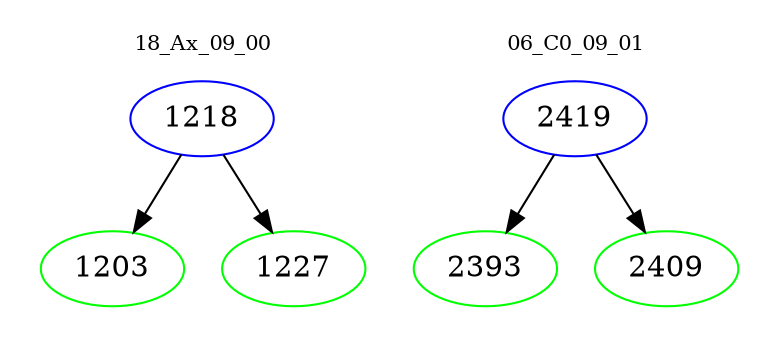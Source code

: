 digraph{
subgraph cluster_0 {
color = white
label = "18_Ax_09_00";
fontsize=10;
T0_1218 [label="1218", color="blue"]
T0_1218 -> T0_1203 [color="black"]
T0_1203 [label="1203", color="green"]
T0_1218 -> T0_1227 [color="black"]
T0_1227 [label="1227", color="green"]
}
subgraph cluster_1 {
color = white
label = "06_C0_09_01";
fontsize=10;
T1_2419 [label="2419", color="blue"]
T1_2419 -> T1_2393 [color="black"]
T1_2393 [label="2393", color="green"]
T1_2419 -> T1_2409 [color="black"]
T1_2409 [label="2409", color="green"]
}
}
